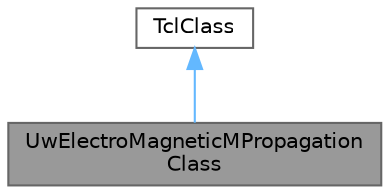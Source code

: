 digraph "UwElectroMagneticMPropagationClass"
{
 // LATEX_PDF_SIZE
  bgcolor="transparent";
  edge [fontname=Helvetica,fontsize=10,labelfontname=Helvetica,labelfontsize=10];
  node [fontname=Helvetica,fontsize=10,shape=box,height=0.2,width=0.4];
  Node1 [id="Node000001",label="UwElectroMagneticMPropagation\lClass",height=0.2,width=0.4,color="gray40", fillcolor="grey60", style="filled", fontcolor="black",tooltip="Class that represents the binding with the tcl configuration script."];
  Node2 -> Node1 [id="edge1_Node000001_Node000002",dir="back",color="steelblue1",style="solid",tooltip=" "];
  Node2 [id="Node000002",label="TclClass",height=0.2,width=0.4,color="gray40", fillcolor="white", style="filled",tooltip=" "];
}
